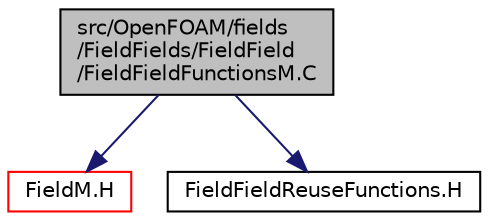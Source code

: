 digraph "src/OpenFOAM/fields/FieldFields/FieldField/FieldFieldFunctionsM.C"
{
  bgcolor="transparent";
  edge [fontname="Helvetica",fontsize="10",labelfontname="Helvetica",labelfontsize="10"];
  node [fontname="Helvetica",fontsize="10",shape=record];
  Node0 [label="src/OpenFOAM/fields\l/FieldFields/FieldField\l/FieldFieldFunctionsM.C",height=0.2,width=0.4,color="black", fillcolor="grey75", style="filled", fontcolor="black"];
  Node0 -> Node1 [color="midnightblue",fontsize="10",style="solid",fontname="Helvetica"];
  Node1 [label="FieldM.H",height=0.2,width=0.4,color="red",URL="$a10304.html",tooltip="High performance macro functions for Field<Type> algebra. These expand using either array element acc..."];
  Node0 -> Node48 [color="midnightblue",fontsize="10",style="solid",fontname="Helvetica"];
  Node48 [label="FieldFieldReuseFunctions.H",height=0.2,width=0.4,color="black",URL="$a10202.html"];
}
